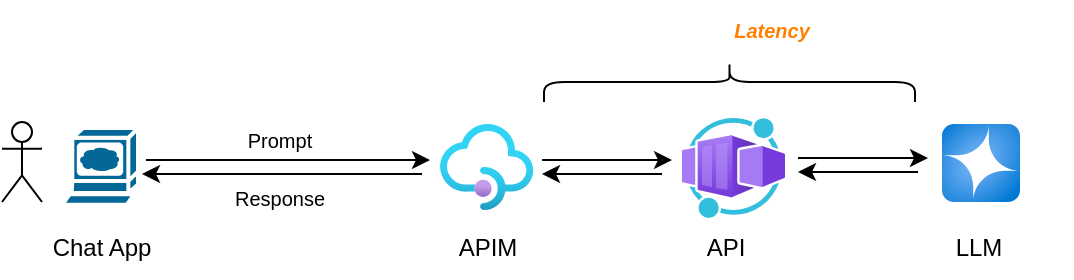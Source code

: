 <mxfile version="28.0.7">
  <diagram name="Page-1" id="XtyZFD4BaBV9jrSh4CB2">
    <mxGraphModel dx="676" dy="781" grid="1" gridSize="10" guides="1" tooltips="1" connect="1" arrows="1" fold="1" page="1" pageScale="1" pageWidth="1100" pageHeight="850" math="0" shadow="0">
      <root>
        <mxCell id="0" />
        <mxCell id="1" parent="0" />
        <mxCell id="4y9Fi3Vy4SqghmAU4niY-1" value="" style="shape=umlActor;verticalLabelPosition=bottom;verticalAlign=top;html=1;outlineConnect=0;" vertex="1" parent="1">
          <mxGeometry x="180" y="301" width="20" height="40" as="geometry" />
        </mxCell>
        <mxCell id="4y9Fi3Vy4SqghmAU4niY-13" style="edgeStyle=orthogonalEdgeStyle;rounded=0;orthogonalLoop=1;jettySize=auto;html=1;" edge="1" parent="1">
          <mxGeometry relative="1" as="geometry">
            <mxPoint x="394" y="320" as="targetPoint" />
            <mxPoint x="252" y="320" as="sourcePoint" />
          </mxGeometry>
        </mxCell>
        <mxCell id="4y9Fi3Vy4SqghmAU4niY-8" value="" style="shape=mxgraph.cisco.computers_and_peripherals.web_browser;html=1;pointerEvents=1;dashed=0;fillColor=#036897;strokeColor=#ffffff;strokeWidth=2;verticalLabelPosition=bottom;verticalAlign=top;align=center;outlineConnect=0;" vertex="1" parent="1">
          <mxGeometry x="210" y="304" width="38" height="40" as="geometry" />
        </mxCell>
        <mxCell id="4y9Fi3Vy4SqghmAU4niY-10" value="APIM" style="text;html=1;align=center;verticalAlign=middle;whiteSpace=wrap;rounded=0;" vertex="1" parent="1">
          <mxGeometry x="393" y="349" width="60" height="30" as="geometry" />
        </mxCell>
        <mxCell id="4y9Fi3Vy4SqghmAU4niY-11" value="" style="image;aspect=fixed;html=1;points=[];align=center;fontSize=12;image=img/lib/azure2/ai_machine_learning/Azure_OpenAI.svg;" vertex="1" parent="1">
          <mxGeometry x="650" y="302" width="39" height="39" as="geometry" />
        </mxCell>
        <mxCell id="4y9Fi3Vy4SqghmAU4niY-12" value="LLM" style="text;html=1;align=center;verticalAlign=middle;whiteSpace=wrap;rounded=0;" vertex="1" parent="1">
          <mxGeometry x="622" y="349" width="93" height="30" as="geometry" />
        </mxCell>
        <mxCell id="4y9Fi3Vy4SqghmAU4niY-15" value="Prompt" style="text;html=1;align=center;verticalAlign=middle;whiteSpace=wrap;rounded=0;fontSize=10;" vertex="1" parent="1">
          <mxGeometry x="294" y="298" width="50" height="23" as="geometry" />
        </mxCell>
        <mxCell id="4y9Fi3Vy4SqghmAU4niY-19" style="edgeStyle=orthogonalEdgeStyle;rounded=0;orthogonalLoop=1;jettySize=auto;html=1;" edge="1" parent="1">
          <mxGeometry relative="1" as="geometry">
            <mxPoint x="250" y="327" as="targetPoint" />
            <mxPoint x="390" y="327" as="sourcePoint" />
          </mxGeometry>
        </mxCell>
        <mxCell id="4y9Fi3Vy4SqghmAU4niY-20" value="Response" style="text;html=1;align=center;verticalAlign=middle;whiteSpace=wrap;rounded=0;fontSize=10;" vertex="1" parent="1">
          <mxGeometry x="294" y="327" width="50" height="23" as="geometry" />
        </mxCell>
        <mxCell id="4y9Fi3Vy4SqghmAU4niY-29" value="" style="shape=image;html=1;verticalAlign=top;verticalLabelPosition=bottom;labelBackgroundColor=#ffffff;imageAspect=0;aspect=fixed;image=https://icons.diagrams.net/icon-cache1/Ionicons-2627/icon-ios7-stopwatch-outline-1323.svg" vertex="1" parent="1">
          <mxGeometry x="510" y="240" width="30" height="30" as="geometry" />
        </mxCell>
        <mxCell id="4y9Fi3Vy4SqghmAU4niY-30" value="Latency" style="text;html=1;align=center;verticalAlign=middle;whiteSpace=wrap;rounded=0;fontSize=10;fontColor=#FF8000;fontStyle=3" vertex="1" parent="1">
          <mxGeometry x="540" y="243.5" width="50" height="23" as="geometry" />
        </mxCell>
        <mxCell id="4y9Fi3Vy4SqghmAU4niY-32" value="" style="image;aspect=fixed;html=1;points=[];align=center;fontSize=12;image=img/lib/azure2/other/Worker_Container_App.svg;" vertex="1" parent="1">
          <mxGeometry x="520" y="299" width="51.52" height="50" as="geometry" />
        </mxCell>
        <mxCell id="4y9Fi3Vy4SqghmAU4niY-34" style="edgeStyle=orthogonalEdgeStyle;rounded=0;orthogonalLoop=1;jettySize=auto;html=1;" edge="1" parent="1">
          <mxGeometry relative="1" as="geometry">
            <mxPoint x="450" y="320" as="sourcePoint" />
            <mxPoint x="515" y="320" as="targetPoint" />
          </mxGeometry>
        </mxCell>
        <mxCell id="4y9Fi3Vy4SqghmAU4niY-35" style="edgeStyle=orthogonalEdgeStyle;rounded=0;orthogonalLoop=1;jettySize=auto;html=1;" edge="1" parent="1">
          <mxGeometry relative="1" as="geometry">
            <mxPoint x="510" y="327" as="sourcePoint" />
            <mxPoint x="450" y="327" as="targetPoint" />
          </mxGeometry>
        </mxCell>
        <mxCell id="4y9Fi3Vy4SqghmAU4niY-36" value="API" style="text;html=1;align=center;verticalAlign=middle;whiteSpace=wrap;rounded=0;" vertex="1" parent="1">
          <mxGeometry x="511.52" y="349" width="60" height="30" as="geometry" />
        </mxCell>
        <mxCell id="4y9Fi3Vy4SqghmAU4niY-37" value="Chat App" style="text;html=1;align=center;verticalAlign=middle;whiteSpace=wrap;rounded=0;" vertex="1" parent="1">
          <mxGeometry x="200" y="349" width="60" height="30" as="geometry" />
        </mxCell>
        <mxCell id="4y9Fi3Vy4SqghmAU4niY-38" value="" style="image;aspect=fixed;html=1;points=[];align=center;fontSize=12;image=img/lib/azure2/app_services/API_Management_Services.svg;" vertex="1" parent="1">
          <mxGeometry x="399" y="302" width="46.59" height="43" as="geometry" />
        </mxCell>
        <mxCell id="4y9Fi3Vy4SqghmAU4niY-39" style="edgeStyle=orthogonalEdgeStyle;rounded=0;orthogonalLoop=1;jettySize=auto;html=1;" edge="1" parent="1">
          <mxGeometry relative="1" as="geometry">
            <mxPoint x="578" y="319" as="sourcePoint" />
            <mxPoint x="643" y="319" as="targetPoint" />
          </mxGeometry>
        </mxCell>
        <mxCell id="4y9Fi3Vy4SqghmAU4niY-40" style="edgeStyle=orthogonalEdgeStyle;rounded=0;orthogonalLoop=1;jettySize=auto;html=1;" edge="1" parent="1">
          <mxGeometry relative="1" as="geometry">
            <mxPoint x="638" y="326" as="sourcePoint" />
            <mxPoint x="578" y="326" as="targetPoint" />
          </mxGeometry>
        </mxCell>
        <mxCell id="4y9Fi3Vy4SqghmAU4niY-41" value="" style="shape=curlyBracket;whiteSpace=wrap;html=1;rounded=1;labelPosition=left;verticalLabelPosition=middle;align=right;verticalAlign=middle;rotation=90;fontColor=#A6A6A6;" vertex="1" parent="1">
          <mxGeometry x="533.75" y="188.25" width="20" height="185.5" as="geometry" />
        </mxCell>
      </root>
    </mxGraphModel>
  </diagram>
</mxfile>
